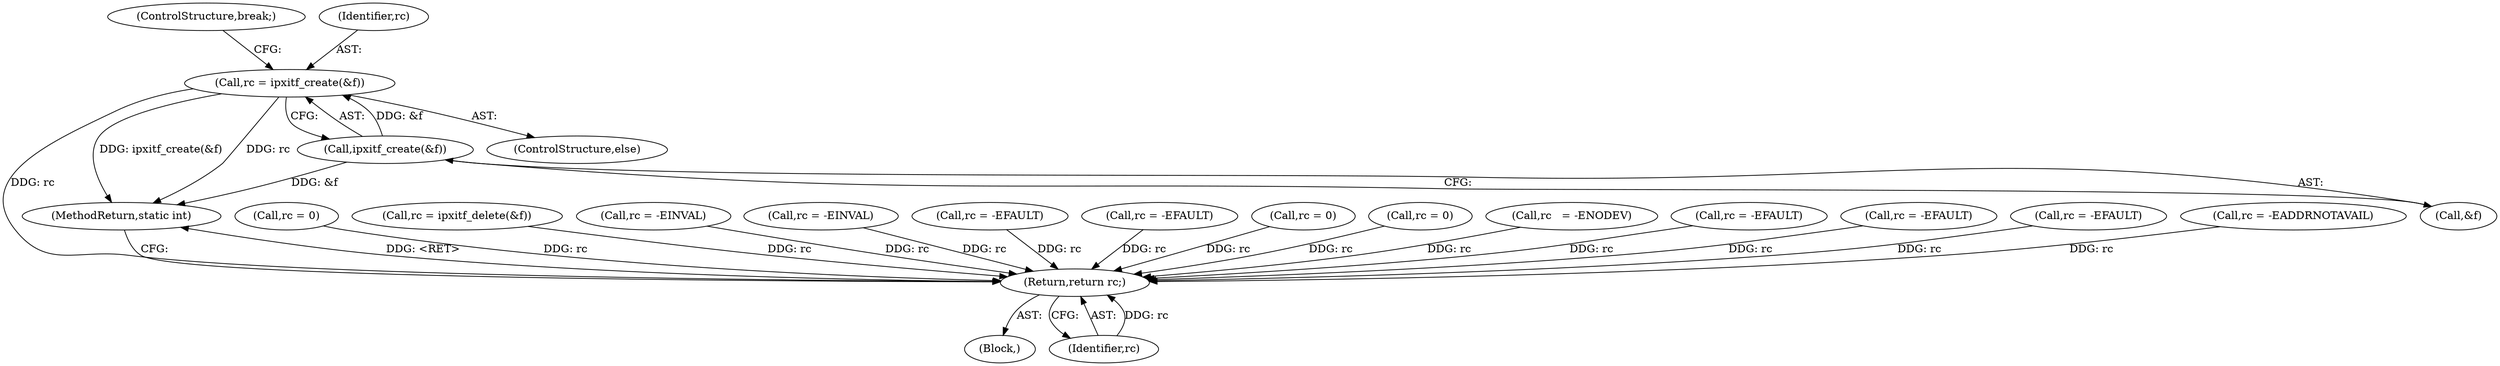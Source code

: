 digraph "0_linux_ee0d8d8482345ff97a75a7d747efc309f13b0d80@API" {
"1000201" [label="(Call,rc = ipxitf_create(&f))"];
"1000203" [label="(Call,ipxitf_create(&f))"];
"1000342" [label="(Return,return rc;)"];
"1000336" [label="(Call,rc = 0)"];
"1000344" [label="(MethodReturn,static int)"];
"1000195" [label="(Call,rc = ipxitf_delete(&f))"];
"1000138" [label="(Call,rc = -EINVAL)"];
"1000105" [label="(Call,rc = -EINVAL)"];
"1000200" [label="(ControlStructure,else)"];
"1000103" [label="(Block,)"];
"1000118" [label="(Call,rc = -EFAULT)"];
"1000325" [label="(Call,rc = -EFAULT)"];
"1000203" [label="(Call,ipxitf_create(&f))"];
"1000301" [label="(Call,rc = 0)"];
"1000317" [label="(Call,rc = 0)"];
"1000206" [label="(ControlStructure,break;)"];
"1000240" [label="(Call,rc   = -ENODEV)"];
"1000202" [label="(Identifier,rc)"];
"1000287" [label="(Call,rc = -EFAULT)"];
"1000342" [label="(Return,return rc;)"];
"1000201" [label="(Call,rc = ipxitf_create(&f))"];
"1000306" [label="(Call,rc = -EFAULT)"];
"1000212" [label="(Call,rc = -EFAULT)"];
"1000204" [label="(Call,&f)"];
"1000256" [label="(Call,rc = -EADDRNOTAVAIL)"];
"1000343" [label="(Identifier,rc)"];
"1000201" -> "1000200"  [label="AST: "];
"1000201" -> "1000203"  [label="CFG: "];
"1000202" -> "1000201"  [label="AST: "];
"1000203" -> "1000201"  [label="AST: "];
"1000206" -> "1000201"  [label="CFG: "];
"1000201" -> "1000344"  [label="DDG: ipxitf_create(&f)"];
"1000201" -> "1000344"  [label="DDG: rc"];
"1000203" -> "1000201"  [label="DDG: &f"];
"1000201" -> "1000342"  [label="DDG: rc"];
"1000203" -> "1000204"  [label="CFG: "];
"1000204" -> "1000203"  [label="AST: "];
"1000203" -> "1000344"  [label="DDG: &f"];
"1000342" -> "1000103"  [label="AST: "];
"1000342" -> "1000343"  [label="CFG: "];
"1000343" -> "1000342"  [label="AST: "];
"1000344" -> "1000342"  [label="CFG: "];
"1000342" -> "1000344"  [label="DDG: <RET>"];
"1000343" -> "1000342"  [label="DDG: rc"];
"1000325" -> "1000342"  [label="DDG: rc"];
"1000317" -> "1000342"  [label="DDG: rc"];
"1000301" -> "1000342"  [label="DDG: rc"];
"1000212" -> "1000342"  [label="DDG: rc"];
"1000287" -> "1000342"  [label="DDG: rc"];
"1000256" -> "1000342"  [label="DDG: rc"];
"1000118" -> "1000342"  [label="DDG: rc"];
"1000336" -> "1000342"  [label="DDG: rc"];
"1000105" -> "1000342"  [label="DDG: rc"];
"1000306" -> "1000342"  [label="DDG: rc"];
"1000138" -> "1000342"  [label="DDG: rc"];
"1000195" -> "1000342"  [label="DDG: rc"];
"1000240" -> "1000342"  [label="DDG: rc"];
}
